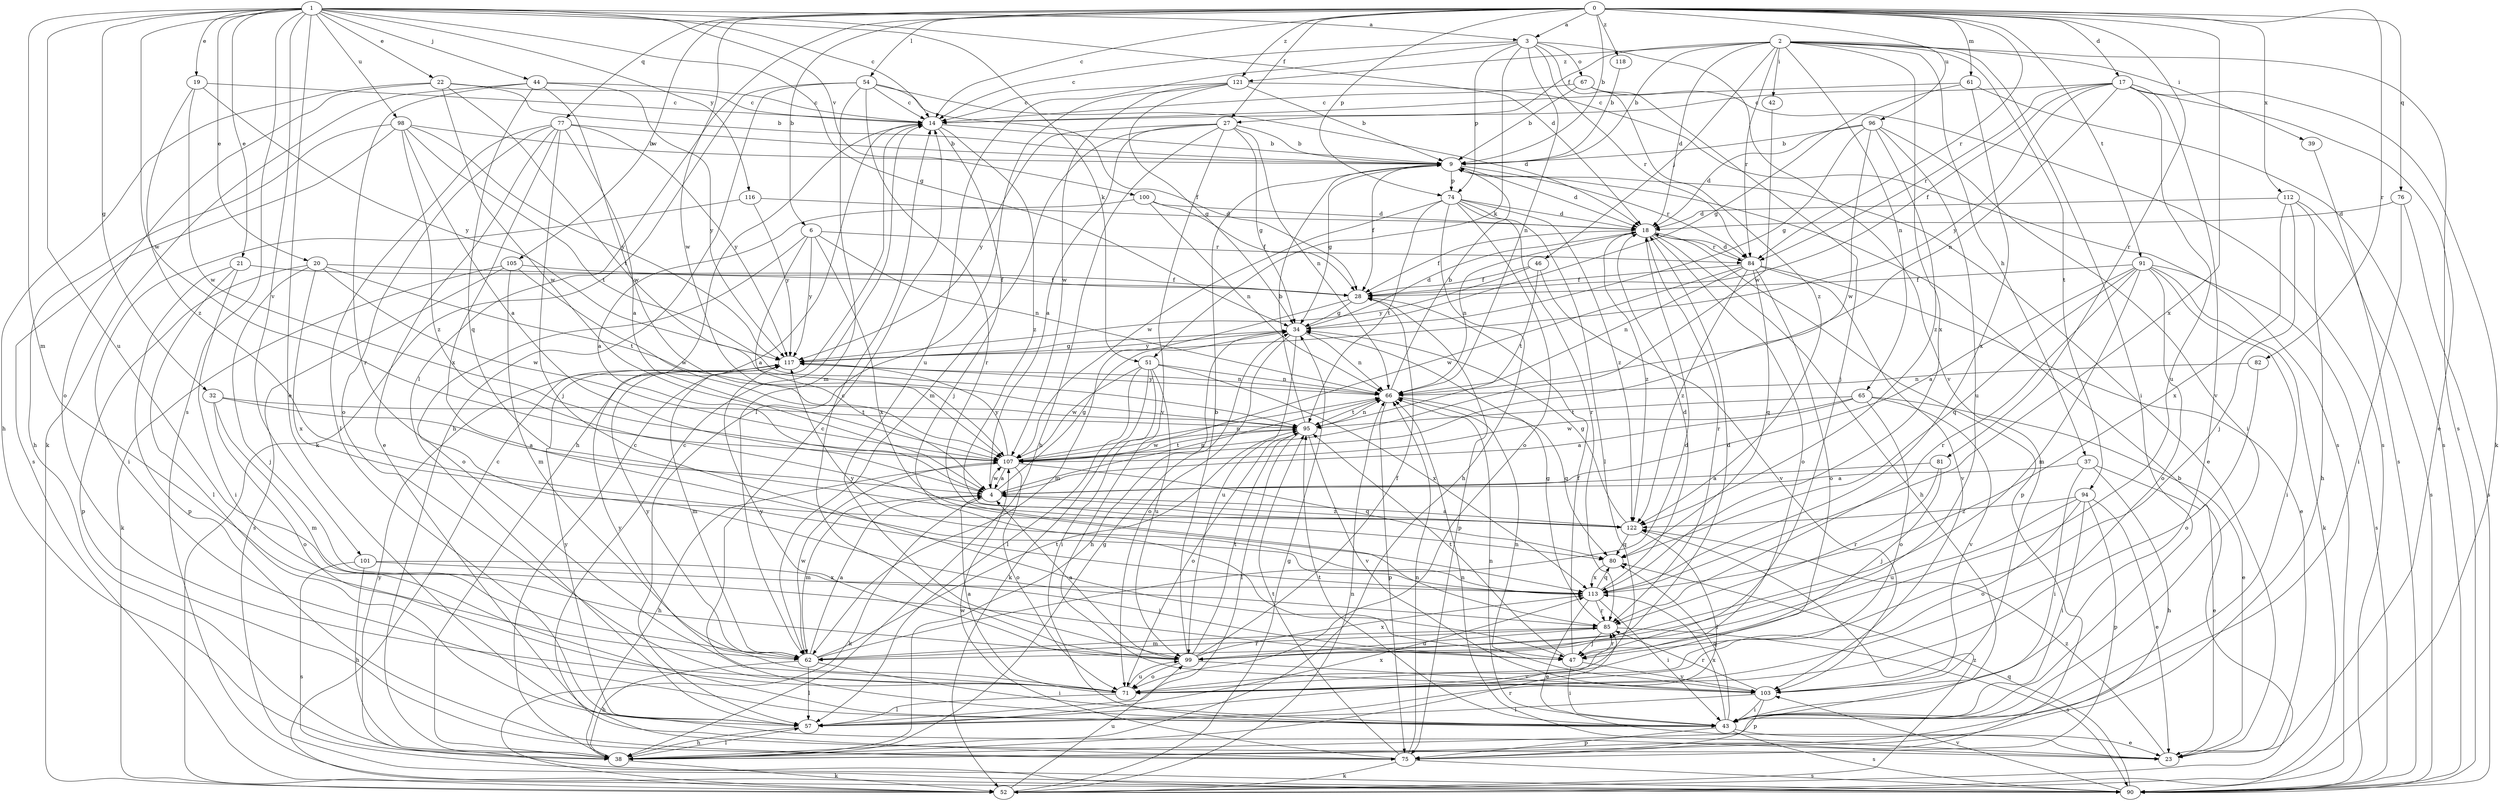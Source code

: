 strict digraph  {
0;
1;
2;
3;
4;
6;
9;
14;
17;
18;
19;
20;
21;
22;
23;
27;
28;
32;
34;
37;
38;
39;
42;
43;
44;
46;
47;
51;
52;
54;
57;
61;
62;
65;
66;
67;
71;
74;
75;
76;
77;
80;
81;
82;
84;
85;
90;
91;
94;
95;
96;
98;
99;
100;
101;
103;
105;
107;
112;
113;
116;
117;
118;
121;
122;
0 -> 3  [label=a];
0 -> 6  [label=b];
0 -> 9  [label=b];
0 -> 14  [label=c];
0 -> 17  [label=d];
0 -> 27  [label=f];
0 -> 54  [label=l];
0 -> 57  [label=l];
0 -> 61  [label=m];
0 -> 74  [label=p];
0 -> 76  [label=q];
0 -> 77  [label=q];
0 -> 81  [label=r];
0 -> 82  [label=r];
0 -> 84  [label=r];
0 -> 91  [label=t];
0 -> 96  [label=u];
0 -> 105  [label=w];
0 -> 107  [label=w];
0 -> 112  [label=x];
0 -> 113  [label=x];
0 -> 118  [label=z];
0 -> 121  [label=z];
1 -> 3  [label=a];
1 -> 14  [label=c];
1 -> 18  [label=d];
1 -> 19  [label=e];
1 -> 20  [label=e];
1 -> 21  [label=e];
1 -> 22  [label=e];
1 -> 23  [label=e];
1 -> 32  [label=g];
1 -> 34  [label=g];
1 -> 44  [label=j];
1 -> 51  [label=k];
1 -> 62  [label=m];
1 -> 90  [label=s];
1 -> 98  [label=u];
1 -> 99  [label=u];
1 -> 100  [label=v];
1 -> 101  [label=v];
1 -> 107  [label=w];
1 -> 116  [label=y];
2 -> 9  [label=b];
2 -> 18  [label=d];
2 -> 27  [label=f];
2 -> 37  [label=h];
2 -> 39  [label=i];
2 -> 42  [label=i];
2 -> 43  [label=i];
2 -> 46  [label=j];
2 -> 65  [label=n];
2 -> 84  [label=r];
2 -> 90  [label=s];
2 -> 94  [label=t];
2 -> 113  [label=x];
2 -> 121  [label=z];
3 -> 14  [label=c];
3 -> 51  [label=k];
3 -> 66  [label=n];
3 -> 67  [label=o];
3 -> 74  [label=p];
3 -> 84  [label=r];
3 -> 99  [label=u];
3 -> 103  [label=v];
3 -> 122  [label=z];
4 -> 34  [label=g];
4 -> 52  [label=k];
4 -> 62  [label=m];
4 -> 66  [label=n];
4 -> 107  [label=w];
4 -> 122  [label=z];
6 -> 4  [label=a];
6 -> 66  [label=n];
6 -> 71  [label=o];
6 -> 84  [label=r];
6 -> 113  [label=x];
6 -> 117  [label=y];
9 -> 18  [label=d];
9 -> 23  [label=e];
9 -> 28  [label=f];
9 -> 34  [label=g];
9 -> 74  [label=p];
9 -> 84  [label=r];
14 -> 9  [label=b];
14 -> 38  [label=h];
14 -> 47  [label=j];
14 -> 122  [label=z];
17 -> 14  [label=c];
17 -> 23  [label=e];
17 -> 28  [label=f];
17 -> 52  [label=k];
17 -> 66  [label=n];
17 -> 84  [label=r];
17 -> 99  [label=u];
17 -> 103  [label=v];
17 -> 117  [label=y];
18 -> 28  [label=f];
18 -> 38  [label=h];
18 -> 66  [label=n];
18 -> 71  [label=o];
18 -> 75  [label=p];
18 -> 84  [label=r];
18 -> 85  [label=r];
18 -> 122  [label=z];
19 -> 14  [label=c];
19 -> 107  [label=w];
19 -> 117  [label=y];
19 -> 122  [label=z];
20 -> 28  [label=f];
20 -> 47  [label=j];
20 -> 75  [label=p];
20 -> 95  [label=t];
20 -> 107  [label=w];
20 -> 113  [label=x];
21 -> 28  [label=f];
21 -> 43  [label=i];
21 -> 57  [label=l];
21 -> 75  [label=p];
22 -> 9  [label=b];
22 -> 14  [label=c];
22 -> 38  [label=h];
22 -> 71  [label=o];
22 -> 95  [label=t];
22 -> 107  [label=w];
23 -> 66  [label=n];
23 -> 122  [label=z];
27 -> 4  [label=a];
27 -> 9  [label=b];
27 -> 34  [label=g];
27 -> 38  [label=h];
27 -> 62  [label=m];
27 -> 66  [label=n];
27 -> 103  [label=v];
27 -> 117  [label=y];
28 -> 34  [label=g];
28 -> 62  [label=m];
28 -> 75  [label=p];
32 -> 4  [label=a];
32 -> 62  [label=m];
32 -> 71  [label=o];
32 -> 95  [label=t];
34 -> 18  [label=d];
34 -> 38  [label=h];
34 -> 66  [label=n];
34 -> 71  [label=o];
34 -> 99  [label=u];
34 -> 117  [label=y];
37 -> 4  [label=a];
37 -> 23  [label=e];
37 -> 38  [label=h];
37 -> 43  [label=i];
38 -> 14  [label=c];
38 -> 34  [label=g];
38 -> 52  [label=k];
38 -> 57  [label=l];
38 -> 85  [label=r];
39 -> 90  [label=s];
42 -> 107  [label=w];
43 -> 14  [label=c];
43 -> 23  [label=e];
43 -> 66  [label=n];
43 -> 75  [label=p];
43 -> 80  [label=q];
43 -> 90  [label=s];
43 -> 95  [label=t];
43 -> 113  [label=x];
44 -> 14  [label=c];
44 -> 52  [label=k];
44 -> 80  [label=q];
44 -> 85  [label=r];
44 -> 107  [label=w];
44 -> 117  [label=y];
46 -> 28  [label=f];
46 -> 95  [label=t];
46 -> 103  [label=v];
46 -> 117  [label=y];
47 -> 28  [label=f];
47 -> 43  [label=i];
47 -> 85  [label=r];
47 -> 95  [label=t];
47 -> 103  [label=v];
51 -> 43  [label=i];
51 -> 52  [label=k];
51 -> 57  [label=l];
51 -> 66  [label=n];
51 -> 99  [label=u];
51 -> 107  [label=w];
51 -> 113  [label=x];
52 -> 9  [label=b];
52 -> 14  [label=c];
52 -> 34  [label=g];
52 -> 66  [label=n];
52 -> 99  [label=u];
52 -> 122  [label=z];
54 -> 14  [label=c];
54 -> 18  [label=d];
54 -> 28  [label=f];
54 -> 38  [label=h];
54 -> 52  [label=k];
54 -> 62  [label=m];
54 -> 85  [label=r];
57 -> 38  [label=h];
57 -> 113  [label=x];
57 -> 117  [label=y];
61 -> 14  [label=c];
61 -> 34  [label=g];
61 -> 90  [label=s];
61 -> 113  [label=x];
62 -> 4  [label=a];
62 -> 18  [label=d];
62 -> 38  [label=h];
62 -> 43  [label=i];
62 -> 57  [label=l];
62 -> 85  [label=r];
62 -> 95  [label=t];
62 -> 107  [label=w];
62 -> 117  [label=y];
65 -> 4  [label=a];
65 -> 23  [label=e];
65 -> 71  [label=o];
65 -> 95  [label=t];
65 -> 103  [label=v];
65 -> 107  [label=w];
66 -> 9  [label=b];
66 -> 75  [label=p];
66 -> 80  [label=q];
66 -> 95  [label=t];
66 -> 117  [label=y];
67 -> 9  [label=b];
67 -> 14  [label=c];
67 -> 47  [label=j];
67 -> 90  [label=s];
71 -> 4  [label=a];
71 -> 57  [label=l];
71 -> 99  [label=u];
71 -> 117  [label=y];
74 -> 18  [label=d];
74 -> 38  [label=h];
74 -> 57  [label=l];
74 -> 71  [label=o];
74 -> 85  [label=r];
74 -> 95  [label=t];
74 -> 107  [label=w];
74 -> 122  [label=z];
75 -> 14  [label=c];
75 -> 52  [label=k];
75 -> 66  [label=n];
75 -> 90  [label=s];
75 -> 95  [label=t];
75 -> 107  [label=w];
76 -> 18  [label=d];
76 -> 43  [label=i];
76 -> 90  [label=s];
77 -> 4  [label=a];
77 -> 9  [label=b];
77 -> 23  [label=e];
77 -> 47  [label=j];
77 -> 57  [label=l];
77 -> 71  [label=o];
77 -> 113  [label=x];
77 -> 117  [label=y];
80 -> 113  [label=x];
81 -> 4  [label=a];
81 -> 47  [label=j];
81 -> 85  [label=r];
82 -> 66  [label=n];
82 -> 71  [label=o];
84 -> 18  [label=d];
84 -> 23  [label=e];
84 -> 28  [label=f];
84 -> 66  [label=n];
84 -> 71  [label=o];
84 -> 80  [label=q];
84 -> 103  [label=v];
84 -> 107  [label=w];
84 -> 122  [label=z];
85 -> 34  [label=g];
85 -> 47  [label=j];
85 -> 62  [label=m];
85 -> 90  [label=s];
85 -> 99  [label=u];
90 -> 80  [label=q];
90 -> 103  [label=v];
90 -> 117  [label=y];
91 -> 4  [label=a];
91 -> 28  [label=f];
91 -> 43  [label=i];
91 -> 52  [label=k];
91 -> 62  [label=m];
91 -> 71  [label=o];
91 -> 80  [label=q];
91 -> 85  [label=r];
91 -> 90  [label=s];
94 -> 23  [label=e];
94 -> 43  [label=i];
94 -> 71  [label=o];
94 -> 75  [label=p];
94 -> 99  [label=u];
94 -> 122  [label=z];
95 -> 9  [label=b];
95 -> 57  [label=l];
95 -> 66  [label=n];
95 -> 71  [label=o];
95 -> 103  [label=v];
95 -> 107  [label=w];
96 -> 9  [label=b];
96 -> 18  [label=d];
96 -> 34  [label=g];
96 -> 43  [label=i];
96 -> 99  [label=u];
96 -> 107  [label=w];
96 -> 122  [label=z];
98 -> 4  [label=a];
98 -> 9  [label=b];
98 -> 38  [label=h];
98 -> 90  [label=s];
98 -> 95  [label=t];
98 -> 117  [label=y];
98 -> 122  [label=z];
99 -> 4  [label=a];
99 -> 9  [label=b];
99 -> 14  [label=c];
99 -> 18  [label=d];
99 -> 28  [label=f];
99 -> 71  [label=o];
99 -> 95  [label=t];
99 -> 103  [label=v];
99 -> 113  [label=x];
99 -> 117  [label=y];
100 -> 4  [label=a];
100 -> 18  [label=d];
100 -> 28  [label=f];
100 -> 66  [label=n];
101 -> 38  [label=h];
101 -> 47  [label=j];
101 -> 90  [label=s];
101 -> 113  [label=x];
103 -> 43  [label=i];
103 -> 57  [label=l];
103 -> 66  [label=n];
103 -> 75  [label=p];
103 -> 85  [label=r];
105 -> 28  [label=f];
105 -> 52  [label=k];
105 -> 62  [label=m];
105 -> 90  [label=s];
105 -> 107  [label=w];
107 -> 4  [label=a];
107 -> 38  [label=h];
107 -> 66  [label=n];
107 -> 71  [label=o];
107 -> 80  [label=q];
107 -> 95  [label=t];
107 -> 117  [label=y];
112 -> 18  [label=d];
112 -> 38  [label=h];
112 -> 47  [label=j];
112 -> 90  [label=s];
112 -> 113  [label=x];
113 -> 18  [label=d];
113 -> 23  [label=e];
113 -> 43  [label=i];
113 -> 80  [label=q];
113 -> 85  [label=r];
113 -> 117  [label=y];
116 -> 18  [label=d];
116 -> 43  [label=i];
116 -> 117  [label=y];
117 -> 34  [label=g];
117 -> 62  [label=m];
117 -> 66  [label=n];
118 -> 9  [label=b];
121 -> 9  [label=b];
121 -> 14  [label=c];
121 -> 34  [label=g];
121 -> 57  [label=l];
121 -> 90  [label=s];
121 -> 107  [label=w];
122 -> 4  [label=a];
122 -> 34  [label=g];
122 -> 57  [label=l];
122 -> 80  [label=q];
}
